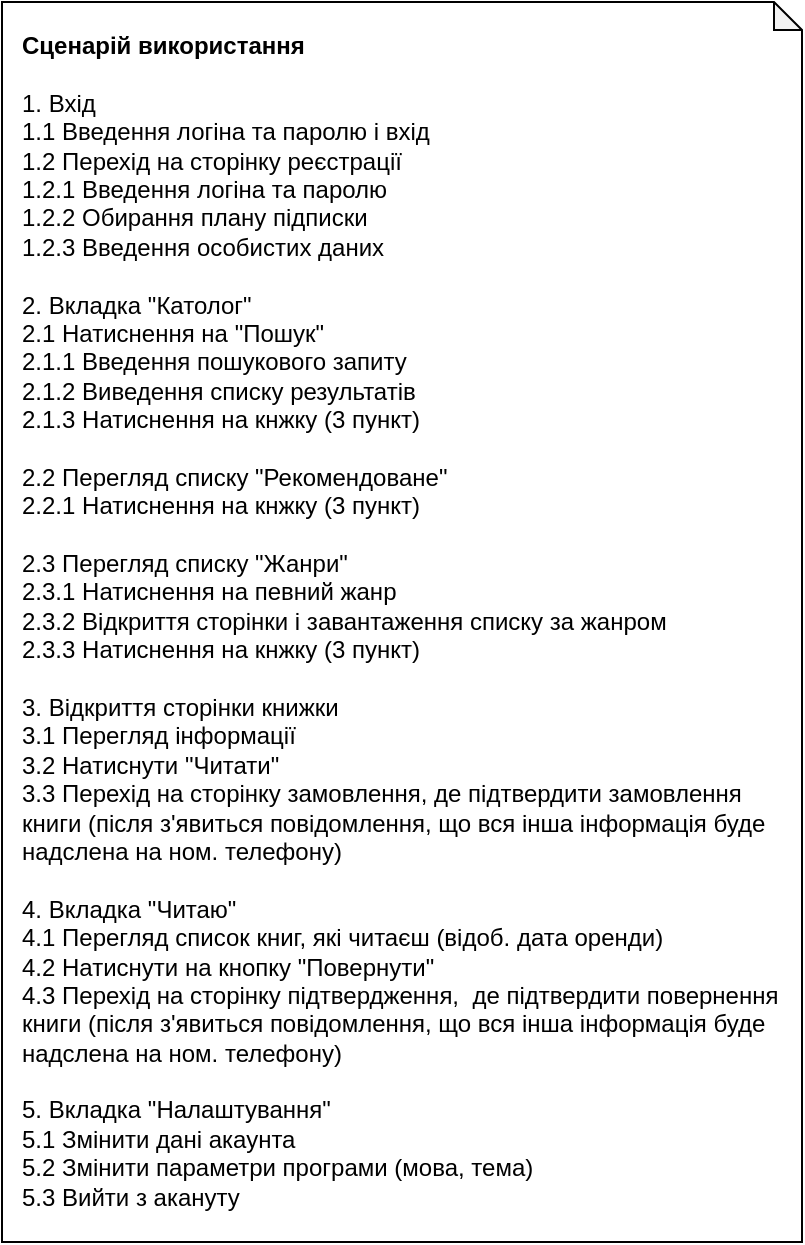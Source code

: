 <mxfile version="22.0.2" type="device" pages="2">
  <diagram name="Сторінка-1" id="3sRxF70xnHxOXk9o4JD_">
    <mxGraphModel dx="1036" dy="606" grid="1" gridSize="10" guides="1" tooltips="1" connect="1" arrows="1" fold="1" page="0" pageScale="1" pageWidth="827" pageHeight="1169" math="0" shadow="0">
      <root>
        <mxCell id="0" />
        <mxCell id="1" parent="0" />
        <mxCell id="i477NKLpf4deWkab18T_-1" value="&lt;b&gt;Сценарій використання&lt;br&gt;&lt;/b&gt;&lt;br&gt;1. Вхід&lt;br&gt;1.1 Введення логіна та паролю і вхід&lt;br&gt;1.2 Перехід на сторінку реєстрації&lt;br&gt;1.2.1 Введення логіна та паролю&lt;br&gt;1.2.2 Обирання плану підписки&lt;br&gt;1.2.3 Введення особистих даних&lt;br&gt;&lt;br&gt;2. Вкладка &quot;Католог&quot;&lt;br&gt;2.1 Натиснення на &quot;Пошук&quot;&lt;br&gt;2.1.1 Введення пошукового запиту&lt;br&gt;2.1.2 Виведення списку результатів&lt;br&gt;2.1.3 Натиснення на кнжку (3 пункт)&lt;br&gt;&lt;br&gt;2.2 Перегляд списку &quot;Рекомендоване&quot;&lt;br&gt;2.2.1 Натиснення на кнжку (3 пункт)&lt;br&gt;&lt;br&gt;2.3 Перегляд списку &quot;Жанри&quot;&lt;br&gt;2.3.1 Натиснення на певний жанр&lt;br&gt;2.3.2 Відкриття сторінки і завантаження списку за жанром&lt;br&gt;2.3.3 Натиснення на кнжку (3 пункт)&lt;br&gt;&lt;br&gt;3. Відкриття сторінки книжки&lt;br&gt;3.1 Перегляд інформації&lt;br&gt;3.2 Натиснути &quot;Читати&quot;&lt;br&gt;3.3 Перехід на сторінку замовлення, де підтвердити замовлення книги (після з&#39;явиться повідомлення, що вся інша інформація буде надслена на ном. телефону)&lt;br&gt;&lt;br&gt;4. Вкладка &quot;Читаю&quot;&lt;br&gt;4.1 Перегляд список книг, які читаєш (відоб. дата оренди)&lt;br&gt;4.2 Натиснути на кнопку &quot;Повернути&quot;&amp;nbsp;&lt;br&gt;4.3 Перехід на сторінку підтвердження,&amp;nbsp;&amp;nbsp;де підтвердити повернення книги (після з&#39;явиться повідомлення, що вся інша інформація буде надслена на ном. телефону)&lt;br&gt;&lt;br&gt;5. Вкладка &quot;Налаштування&quot;&lt;br&gt;5.1 Змінити дані акаунта&lt;br&gt;5.2 Змінити параметри програми (мова, тема)&lt;br&gt;5.3 Вийти з акануту" style="shape=note;whiteSpace=wrap;html=1;backgroundOutline=1;darkOpacity=0.05;size=14;align=left;verticalAlign=top;spacing=10;" parent="1" vertex="1">
          <mxGeometry x="40" y="40" width="400" height="620" as="geometry" />
        </mxCell>
      </root>
    </mxGraphModel>
  </diagram>
  <diagram id="tpci2p4QjuyGAM6brwMl" name="Сторінка-2">
    <mxGraphModel dx="814" dy="642" grid="1" gridSize="10" guides="1" tooltips="1" connect="1" arrows="1" fold="1" page="0" pageScale="1" pageWidth="827" pageHeight="1169" math="0" shadow="0">
      <root>
        <mxCell id="0" />
        <mxCell id="1" parent="0" />
        <mxCell id="hYjQ5hJqqC87UYRuwTi9-1" value="" style="group" parent="1" vertex="1" connectable="0">
          <mxGeometry x="480" y="420" width="120" height="60" as="geometry" />
        </mxCell>
        <mxCell id="hYjQ5hJqqC87UYRuwTi9-2" value="MainActivity" style="rounded=0;whiteSpace=wrap;html=1;fontStyle=1" parent="hYjQ5hJqqC87UYRuwTi9-1" vertex="1">
          <mxGeometry width="120" height="20" as="geometry" />
        </mxCell>
        <mxCell id="hYjQ5hJqqC87UYRuwTi9-3" value="FragmentContainer&lt;br&gt;MenuBar" style="rounded=0;whiteSpace=wrap;html=1;align=left;" parent="hYjQ5hJqqC87UYRuwTi9-1" vertex="1">
          <mxGeometry y="20" width="120" height="40" as="geometry" />
        </mxCell>
        <mxCell id="hYjQ5hJqqC87UYRuwTi9-4" value="" style="group" parent="1" vertex="1" connectable="0">
          <mxGeometry x="320" y="320" width="120" height="70" as="geometry" />
        </mxCell>
        <mxCell id="hYjQ5hJqqC87UYRuwTi9-5" value="CatalogFragment" style="rounded=0;whiteSpace=wrap;html=1;" parent="hYjQ5hJqqC87UYRuwTi9-4" vertex="1">
          <mxGeometry width="120" height="20" as="geometry" />
        </mxCell>
        <mxCell id="hYjQ5hJqqC87UYRuwTi9-6" value="SearchField&lt;br&gt;RecomendBookList&lt;br&gt;CategoryList" style="rounded=0;whiteSpace=wrap;html=1;align=left;" parent="hYjQ5hJqqC87UYRuwTi9-4" vertex="1">
          <mxGeometry y="20" width="120" height="50" as="geometry" />
        </mxCell>
        <mxCell id="hYjQ5hJqqC87UYRuwTi9-7" value="" style="group" parent="1" vertex="1" connectable="0">
          <mxGeometry x="480" y="320" width="120" height="40" as="geometry" />
        </mxCell>
        <mxCell id="hYjQ5hJqqC87UYRuwTi9-8" value="MyBooksFragment" style="rounded=0;whiteSpace=wrap;html=1;" parent="hYjQ5hJqqC87UYRuwTi9-7" vertex="1">
          <mxGeometry width="120" height="20" as="geometry" />
        </mxCell>
        <mxCell id="hYjQ5hJqqC87UYRuwTi9-9" value="BookList" style="rounded=0;whiteSpace=wrap;html=1;align=left;" parent="hYjQ5hJqqC87UYRuwTi9-7" vertex="1">
          <mxGeometry y="20" width="120" height="20" as="geometry" />
        </mxCell>
        <mxCell id="hYjQ5hJqqC87UYRuwTi9-10" value="" style="group" parent="1" vertex="1" connectable="0">
          <mxGeometry x="640" y="320" width="120" height="60" as="geometry" />
        </mxCell>
        <mxCell id="hYjQ5hJqqC87UYRuwTi9-11" value="SettingsFragment" style="rounded=0;whiteSpace=wrap;html=1;" parent="hYjQ5hJqqC87UYRuwTi9-10" vertex="1">
          <mxGeometry width="120" height="20" as="geometry" />
        </mxCell>
        <mxCell id="hYjQ5hJqqC87UYRuwTi9-12" value="DataList&lt;br&gt;SetUpList" style="rounded=0;whiteSpace=wrap;html=1;align=left;" parent="hYjQ5hJqqC87UYRuwTi9-10" vertex="1">
          <mxGeometry y="20" width="120" height="40" as="geometry" />
        </mxCell>
        <mxCell id="hYjQ5hJqqC87UYRuwTi9-13" value="" style="group" parent="1" vertex="1" connectable="0">
          <mxGeometry x="320" y="200" width="120" height="80" as="geometry" />
        </mxCell>
        <mxCell id="hYjQ5hJqqC87UYRuwTi9-14" value="CatalogViewModel" style="rounded=0;whiteSpace=wrap;html=1;" parent="hYjQ5hJqqC87UYRuwTi9-13" vertex="1">
          <mxGeometry width="120" height="20" as="geometry" />
        </mxCell>
        <mxCell id="hYjQ5hJqqC87UYRuwTi9-15" value="RecomendBookList&lt;br style=&quot;&quot;&gt;&lt;span style=&quot;&quot;&gt;CategoryList&lt;br&gt;&lt;/span&gt;" style="rounded=0;whiteSpace=wrap;html=1;align=left;" parent="hYjQ5hJqqC87UYRuwTi9-13" vertex="1">
          <mxGeometry y="20" width="120" height="40" as="geometry" />
        </mxCell>
        <mxCell id="hYjQ5hJqqC87UYRuwTi9-16" value="LoadData()" style="rounded=0;whiteSpace=wrap;html=1;align=left;" parent="hYjQ5hJqqC87UYRuwTi9-13" vertex="1">
          <mxGeometry y="60" width="120" height="20" as="geometry" />
        </mxCell>
        <mxCell id="hYjQ5hJqqC87UYRuwTi9-17" value="" style="group" parent="1" vertex="1" connectable="0">
          <mxGeometry x="480" y="200" width="120" height="90" as="geometry" />
        </mxCell>
        <mxCell id="hYjQ5hJqqC87UYRuwTi9-18" value="MyBooksViewModel" style="rounded=0;whiteSpace=wrap;html=1;" parent="hYjQ5hJqqC87UYRuwTi9-17" vertex="1">
          <mxGeometry width="120" height="20" as="geometry" />
        </mxCell>
        <mxCell id="hYjQ5hJqqC87UYRuwTi9-19" value="BookList" style="rounded=0;whiteSpace=wrap;html=1;align=left;" parent="hYjQ5hJqqC87UYRuwTi9-17" vertex="1">
          <mxGeometry y="20" width="120" height="20" as="geometry" />
        </mxCell>
        <mxCell id="hYjQ5hJqqC87UYRuwTi9-20" value="LoadData()&lt;br&gt;RemoveItem()&lt;br&gt;AddItem()" style="rounded=0;whiteSpace=wrap;html=1;align=left;" parent="hYjQ5hJqqC87UYRuwTi9-17" vertex="1">
          <mxGeometry y="40" width="120" height="50" as="geometry" />
        </mxCell>
        <mxCell id="hYjQ5hJqqC87UYRuwTi9-21" value="" style="group" parent="1" vertex="1" connectable="0">
          <mxGeometry x="640" y="200" width="120" height="80" as="geometry" />
        </mxCell>
        <mxCell id="hYjQ5hJqqC87UYRuwTi9-22" value="SettingViewModel" style="rounded=0;whiteSpace=wrap;html=1;" parent="hYjQ5hJqqC87UYRuwTi9-21" vertex="1">
          <mxGeometry width="120" height="20" as="geometry" />
        </mxCell>
        <mxCell id="hYjQ5hJqqC87UYRuwTi9-23" value="DataList" style="rounded=0;whiteSpace=wrap;html=1;align=left;" parent="hYjQ5hJqqC87UYRuwTi9-21" vertex="1">
          <mxGeometry y="20" width="120" height="20" as="geometry" />
        </mxCell>
        <mxCell id="hYjQ5hJqqC87UYRuwTi9-24" value="LoadData()&lt;br&gt;LogOut()" style="rounded=0;whiteSpace=wrap;html=1;align=left;" parent="hYjQ5hJqqC87UYRuwTi9-21" vertex="1">
          <mxGeometry y="40" width="120" height="40" as="geometry" />
        </mxCell>
        <mxCell id="hYjQ5hJqqC87UYRuwTi9-25" style="edgeStyle=orthogonalEdgeStyle;rounded=0;orthogonalLoop=1;jettySize=auto;html=1;entryX=0.5;entryY=1;entryDx=0;entryDy=0;endArrow=none;endFill=0;startArrow=diamond;startFill=1;" parent="1" source="hYjQ5hJqqC87UYRuwTi9-2" target="hYjQ5hJqqC87UYRuwTi9-6" edge="1">
          <mxGeometry relative="1" as="geometry">
            <Array as="points">
              <mxPoint x="540" y="400" />
              <mxPoint x="380" y="400" />
            </Array>
          </mxGeometry>
        </mxCell>
        <mxCell id="hYjQ5hJqqC87UYRuwTi9-26" style="edgeStyle=orthogonalEdgeStyle;rounded=0;orthogonalLoop=1;jettySize=auto;html=1;entryX=0.5;entryY=1;entryDx=0;entryDy=0;endArrow=none;endFill=0;startArrow=diamond;startFill=1;" parent="1" source="hYjQ5hJqqC87UYRuwTi9-2" target="hYjQ5hJqqC87UYRuwTi9-9" edge="1">
          <mxGeometry relative="1" as="geometry" />
        </mxCell>
        <mxCell id="hYjQ5hJqqC87UYRuwTi9-27" style="edgeStyle=orthogonalEdgeStyle;rounded=0;orthogonalLoop=1;jettySize=auto;html=1;entryX=0.5;entryY=1;entryDx=0;entryDy=0;startArrow=diamond;startFill=1;endArrow=none;endFill=0;" parent="1" source="hYjQ5hJqqC87UYRuwTi9-2" target="hYjQ5hJqqC87UYRuwTi9-12" edge="1">
          <mxGeometry relative="1" as="geometry">
            <Array as="points">
              <mxPoint x="540" y="400" />
              <mxPoint x="700" y="400" />
            </Array>
          </mxGeometry>
        </mxCell>
        <mxCell id="hYjQ5hJqqC87UYRuwTi9-28" style="edgeStyle=orthogonalEdgeStyle;rounded=0;orthogonalLoop=1;jettySize=auto;html=1;entryX=0.5;entryY=1;entryDx=0;entryDy=0;endArrow=none;endFill=0;" parent="1" source="hYjQ5hJqqC87UYRuwTi9-5" target="hYjQ5hJqqC87UYRuwTi9-16" edge="1">
          <mxGeometry relative="1" as="geometry" />
        </mxCell>
        <mxCell id="hYjQ5hJqqC87UYRuwTi9-29" style="edgeStyle=orthogonalEdgeStyle;rounded=0;orthogonalLoop=1;jettySize=auto;html=1;entryX=0.5;entryY=1;entryDx=0;entryDy=0;endArrow=none;endFill=0;" parent="1" source="hYjQ5hJqqC87UYRuwTi9-8" target="hYjQ5hJqqC87UYRuwTi9-20" edge="1">
          <mxGeometry relative="1" as="geometry" />
        </mxCell>
        <mxCell id="hYjQ5hJqqC87UYRuwTi9-30" style="edgeStyle=orthogonalEdgeStyle;rounded=0;orthogonalLoop=1;jettySize=auto;html=1;entryX=0.5;entryY=1;entryDx=0;entryDy=0;endArrow=none;endFill=0;" parent="1" source="hYjQ5hJqqC87UYRuwTi9-11" target="hYjQ5hJqqC87UYRuwTi9-24" edge="1">
          <mxGeometry relative="1" as="geometry" />
        </mxCell>
        <mxCell id="tN0UlOiubW_9Mp4sJorS-4" value="" style="group" parent="1" vertex="1" connectable="0">
          <mxGeometry x="160" y="320" width="120" height="60" as="geometry" />
        </mxCell>
        <mxCell id="tN0UlOiubW_9Mp4sJorS-2" value="SearchActivity" style="rounded=0;whiteSpace=wrap;html=1;" parent="tN0UlOiubW_9Mp4sJorS-4" vertex="1">
          <mxGeometry width="120" height="20" as="geometry" />
        </mxCell>
        <mxCell id="tN0UlOiubW_9Mp4sJorS-3" value="SearchText&lt;br&gt;SeachList" style="rounded=0;whiteSpace=wrap;html=1;align=left;" parent="tN0UlOiubW_9Mp4sJorS-4" vertex="1">
          <mxGeometry y="20" width="120" height="40" as="geometry" />
        </mxCell>
        <mxCell id="tN0UlOiubW_9Mp4sJorS-8" value="" style="group;align=left;" parent="1" vertex="1" connectable="0">
          <mxGeometry x="160" y="220" width="120" height="60" as="geometry" />
        </mxCell>
        <mxCell id="tN0UlOiubW_9Mp4sJorS-5" value="SearchViewModel" style="rounded=0;whiteSpace=wrap;html=1;" parent="tN0UlOiubW_9Mp4sJorS-8" vertex="1">
          <mxGeometry width="120" height="20" as="geometry" />
        </mxCell>
        <mxCell id="tN0UlOiubW_9Mp4sJorS-6" value="list" style="rounded=0;whiteSpace=wrap;html=1;align=left;" parent="tN0UlOiubW_9Mp4sJorS-8" vertex="1">
          <mxGeometry y="20" width="120" height="20" as="geometry" />
        </mxCell>
        <mxCell id="tN0UlOiubW_9Mp4sJorS-7" value="loadData()" style="rounded=0;whiteSpace=wrap;html=1;align=left;" parent="tN0UlOiubW_9Mp4sJorS-8" vertex="1">
          <mxGeometry y="40" width="120" height="20" as="geometry" />
        </mxCell>
        <mxCell id="tN0UlOiubW_9Mp4sJorS-9" style="edgeStyle=orthogonalEdgeStyle;rounded=0;orthogonalLoop=1;jettySize=auto;html=1;entryX=1;entryY=0.5;entryDx=0;entryDy=0;startArrow=none;startFill=0;" parent="1" source="hYjQ5hJqqC87UYRuwTi9-6" target="tN0UlOiubW_9Mp4sJorS-3" edge="1">
          <mxGeometry relative="1" as="geometry">
            <Array as="points">
              <mxPoint x="310" y="360" />
              <mxPoint x="310" y="360" />
            </Array>
          </mxGeometry>
        </mxCell>
        <mxCell id="tN0UlOiubW_9Mp4sJorS-10" style="edgeStyle=orthogonalEdgeStyle;rounded=0;orthogonalLoop=1;jettySize=auto;html=1;entryX=0.5;entryY=1;entryDx=0;entryDy=0;endArrow=none;endFill=0;" parent="1" source="tN0UlOiubW_9Mp4sJorS-2" target="tN0UlOiubW_9Mp4sJorS-7" edge="1">
          <mxGeometry relative="1" as="geometry" />
        </mxCell>
        <mxCell id="tN0UlOiubW_9Mp4sJorS-15" value="" style="group" parent="1" vertex="1" connectable="0">
          <mxGeometry x="230" y="430" width="120" height="60" as="geometry" />
        </mxCell>
        <mxCell id="tN0UlOiubW_9Mp4sJorS-12" value="BookAdapter" style="rounded=0;whiteSpace=wrap;html=1;" parent="tN0UlOiubW_9Mp4sJorS-15" vertex="1">
          <mxGeometry width="120" height="20" as="geometry" />
        </mxCell>
        <mxCell id="tN0UlOiubW_9Mp4sJorS-13" value="list" style="rounded=0;whiteSpace=wrap;html=1;align=left;" parent="tN0UlOiubW_9Mp4sJorS-15" vertex="1">
          <mxGeometry y="20" width="120" height="20" as="geometry" />
        </mxCell>
        <mxCell id="tN0UlOiubW_9Mp4sJorS-14" value="openItem" style="rounded=0;whiteSpace=wrap;html=1;align=left;" parent="tN0UlOiubW_9Mp4sJorS-15" vertex="1">
          <mxGeometry y="40" width="120" height="20" as="geometry" />
        </mxCell>
        <mxCell id="tN0UlOiubW_9Mp4sJorS-16" style="edgeStyle=orthogonalEdgeStyle;rounded=0;orthogonalLoop=1;jettySize=auto;html=1;entryX=0.5;entryY=0;entryDx=0;entryDy=0;startArrow=diamond;startFill=1;endArrow=none;endFill=0;" parent="1" source="hYjQ5hJqqC87UYRuwTi9-6" target="tN0UlOiubW_9Mp4sJorS-12" edge="1">
          <mxGeometry relative="1" as="geometry">
            <Array as="points">
              <mxPoint x="360" y="410" />
              <mxPoint x="290" y="410" />
            </Array>
          </mxGeometry>
        </mxCell>
        <mxCell id="tN0UlOiubW_9Mp4sJorS-17" style="edgeStyle=orthogonalEdgeStyle;rounded=0;orthogonalLoop=1;jettySize=auto;html=1;entryX=0.5;entryY=0;entryDx=0;entryDy=0;endArrow=none;endFill=0;startArrow=diamond;startFill=1;" parent="1" source="tN0UlOiubW_9Mp4sJorS-3" target="tN0UlOiubW_9Mp4sJorS-12" edge="1">
          <mxGeometry relative="1" as="geometry">
            <Array as="points">
              <mxPoint x="220" y="410" />
              <mxPoint x="290" y="410" />
            </Array>
          </mxGeometry>
        </mxCell>
        <mxCell id="tN0UlOiubW_9Mp4sJorS-20" value="" style="group" parent="1" vertex="1" connectable="0">
          <mxGeometry x="80" y="520" width="120" height="60" as="geometry" />
        </mxCell>
        <mxCell id="tN0UlOiubW_9Mp4sJorS-21" value="CategoryActivity" style="rounded=0;whiteSpace=wrap;html=1;" parent="tN0UlOiubW_9Mp4sJorS-20" vertex="1">
          <mxGeometry width="120" height="20" as="geometry" />
        </mxCell>
        <mxCell id="tN0UlOiubW_9Mp4sJorS-22" value="ToolBar&lt;br&gt;List" style="rounded=0;whiteSpace=wrap;html=1;align=left;" parent="tN0UlOiubW_9Mp4sJorS-20" vertex="1">
          <mxGeometry y="20" width="120" height="40" as="geometry" />
        </mxCell>
        <mxCell id="tN0UlOiubW_9Mp4sJorS-23" value="" style="group;align=left;" parent="1" vertex="1" connectable="0">
          <mxGeometry x="80" y="430" width="120" height="60" as="geometry" />
        </mxCell>
        <mxCell id="tN0UlOiubW_9Mp4sJorS-24" value="CategoryViewModel" style="rounded=0;whiteSpace=wrap;html=1;" parent="tN0UlOiubW_9Mp4sJorS-23" vertex="1">
          <mxGeometry width="120" height="20" as="geometry" />
        </mxCell>
        <mxCell id="tN0UlOiubW_9Mp4sJorS-25" value="list" style="rounded=0;whiteSpace=wrap;html=1;align=left;" parent="tN0UlOiubW_9Mp4sJorS-23" vertex="1">
          <mxGeometry y="20" width="120" height="20" as="geometry" />
        </mxCell>
        <mxCell id="tN0UlOiubW_9Mp4sJorS-26" value="loadData()" style="rounded=0;whiteSpace=wrap;html=1;align=left;" parent="tN0UlOiubW_9Mp4sJorS-23" vertex="1">
          <mxGeometry y="40" width="120" height="20" as="geometry" />
        </mxCell>
        <mxCell id="tN0UlOiubW_9Mp4sJorS-28" value="" style="group" parent="1" vertex="1" connectable="0">
          <mxGeometry x="230" y="520" width="120" height="60" as="geometry" />
        </mxCell>
        <mxCell id="tN0UlOiubW_9Mp4sJorS-29" value="CategoryAdapter" style="rounded=0;whiteSpace=wrap;html=1;" parent="tN0UlOiubW_9Mp4sJorS-28" vertex="1">
          <mxGeometry width="120" height="20" as="geometry" />
        </mxCell>
        <mxCell id="tN0UlOiubW_9Mp4sJorS-30" value="list" style="rounded=0;whiteSpace=wrap;html=1;align=left;" parent="tN0UlOiubW_9Mp4sJorS-28" vertex="1">
          <mxGeometry y="20" width="120" height="20" as="geometry" />
        </mxCell>
        <mxCell id="tN0UlOiubW_9Mp4sJorS-31" value="openItem" style="rounded=0;whiteSpace=wrap;html=1;align=left;" parent="tN0UlOiubW_9Mp4sJorS-28" vertex="1">
          <mxGeometry y="40" width="120" height="20" as="geometry" />
        </mxCell>
        <mxCell id="tN0UlOiubW_9Mp4sJorS-32" style="edgeStyle=orthogonalEdgeStyle;rounded=0;orthogonalLoop=1;jettySize=auto;html=1;entryX=1;entryY=0.5;entryDx=0;entryDy=0;endArrow=none;endFill=0;startArrow=diamond;startFill=1;" parent="1" source="hYjQ5hJqqC87UYRuwTi9-6" target="tN0UlOiubW_9Mp4sJorS-30" edge="1">
          <mxGeometry relative="1" as="geometry">
            <Array as="points">
              <mxPoint x="360" y="550" />
            </Array>
          </mxGeometry>
        </mxCell>
        <mxCell id="tN0UlOiubW_9Mp4sJorS-33" style="edgeStyle=orthogonalEdgeStyle;rounded=0;orthogonalLoop=1;jettySize=auto;html=1;entryX=1;entryY=0.25;entryDx=0;entryDy=0;" parent="1" source="tN0UlOiubW_9Mp4sJorS-30" target="tN0UlOiubW_9Mp4sJorS-22" edge="1">
          <mxGeometry relative="1" as="geometry" />
        </mxCell>
        <mxCell id="tN0UlOiubW_9Mp4sJorS-34" style="edgeStyle=orthogonalEdgeStyle;rounded=0;orthogonalLoop=1;jettySize=auto;html=1;entryX=0.5;entryY=1;entryDx=0;entryDy=0;endArrow=none;endFill=0;" parent="1" source="tN0UlOiubW_9Mp4sJorS-21" target="tN0UlOiubW_9Mp4sJorS-26" edge="1">
          <mxGeometry relative="1" as="geometry" />
        </mxCell>
        <mxCell id="tN0UlOiubW_9Mp4sJorS-449" style="edgeStyle=orthogonalEdgeStyle;rounded=0;orthogonalLoop=1;jettySize=auto;html=1;entryX=0;entryY=0.5;entryDx=0;entryDy=0;" parent="1" source="tN0UlOiubW_9Mp4sJorS-35" target="tN0UlOiubW_9Mp4sJorS-445" edge="1">
          <mxGeometry relative="1" as="geometry">
            <mxPoint x="1000" y="320" as="targetPoint" />
            <Array as="points">
              <mxPoint x="930" y="470" />
              <mxPoint x="930" y="310" />
            </Array>
          </mxGeometry>
        </mxCell>
        <mxCell id="tN0UlOiubW_9Mp4sJorS-35" value="MyBooksAdapter" style="rounded=0;whiteSpace=wrap;html=1;" parent="1" vertex="1">
          <mxGeometry x="630" y="460" width="120" height="20" as="geometry" />
        </mxCell>
        <mxCell id="tN0UlOiubW_9Mp4sJorS-36" style="edgeStyle=orthogonalEdgeStyle;rounded=0;orthogonalLoop=1;jettySize=auto;html=1;endArrow=none;endFill=0;startArrow=diamond;startFill=1;" parent="1" source="hYjQ5hJqqC87UYRuwTi9-9" target="tN0UlOiubW_9Mp4sJorS-35" edge="1">
          <mxGeometry relative="1" as="geometry">
            <Array as="points">
              <mxPoint x="570" y="390" />
              <mxPoint x="640" y="390" />
            </Array>
          </mxGeometry>
        </mxCell>
        <mxCell id="tN0UlOiubW_9Mp4sJorS-37" value="list" style="rounded=0;whiteSpace=wrap;html=1;align=left;" parent="1" vertex="1">
          <mxGeometry x="630" y="480" width="120" height="20" as="geometry" />
        </mxCell>
        <mxCell id="tN0UlOiubW_9Mp4sJorS-52" style="edgeStyle=orthogonalEdgeStyle;rounded=0;orthogonalLoop=1;jettySize=auto;html=1;entryX=0.5;entryY=1;entryDx=0;entryDy=0;" parent="1" source="tN0UlOiubW_9Mp4sJorS-38" target="tN0UlOiubW_9Mp4sJorS-44" edge="1">
          <mxGeometry relative="1" as="geometry" />
        </mxCell>
        <mxCell id="tN0UlOiubW_9Mp4sJorS-38" value="openItem()&lt;br&gt;returnBook()" style="rounded=0;whiteSpace=wrap;html=1;align=left;" parent="1" vertex="1">
          <mxGeometry x="630" y="500" width="120" height="30" as="geometry" />
        </mxCell>
        <mxCell id="tN0UlOiubW_9Mp4sJorS-40" style="edgeStyle=orthogonalEdgeStyle;rounded=0;orthogonalLoop=1;jettySize=auto;html=1;entryX=0.5;entryY=1;entryDx=0;entryDy=0;startArrow=diamond;startFill=1;endArrow=none;endFill=0;" parent="1" source="tN0UlOiubW_9Mp4sJorS-21" target="tN0UlOiubW_9Mp4sJorS-14" edge="1">
          <mxGeometry relative="1" as="geometry">
            <Array as="points">
              <mxPoint x="180" y="500" />
              <mxPoint x="290" y="500" />
            </Array>
          </mxGeometry>
        </mxCell>
        <mxCell id="tN0UlOiubW_9Mp4sJorS-46" value="" style="group" parent="1" vertex="1" connectable="0">
          <mxGeometry x="790" y="320" width="120" height="60" as="geometry" />
        </mxCell>
        <mxCell id="tN0UlOiubW_9Mp4sJorS-41" value="BookActivity" style="rounded=0;whiteSpace=wrap;html=1;" parent="tN0UlOiubW_9Mp4sJorS-46" vertex="1">
          <mxGeometry width="120" height="20" as="geometry" />
        </mxCell>
        <mxCell id="tN0UlOiubW_9Mp4sJorS-42" value="Information" style="rounded=0;whiteSpace=wrap;html=1;align=left;" parent="tN0UlOiubW_9Mp4sJorS-46" vertex="1">
          <mxGeometry y="20" width="120" height="20" as="geometry" />
        </mxCell>
        <mxCell id="tN0UlOiubW_9Mp4sJorS-44" value="makeOrder()" style="rounded=0;whiteSpace=wrap;html=1;align=left;" parent="tN0UlOiubW_9Mp4sJorS-46" vertex="1">
          <mxGeometry y="40" width="120" height="20" as="geometry" />
        </mxCell>
        <mxCell id="tN0UlOiubW_9Mp4sJorS-48" value="" style="group" parent="1" vertex="1" connectable="0">
          <mxGeometry x="790" y="200" width="120" height="60" as="geometry" />
        </mxCell>
        <mxCell id="tN0UlOiubW_9Mp4sJorS-49" value="BookViewModel" style="rounded=0;whiteSpace=wrap;html=1;" parent="tN0UlOiubW_9Mp4sJorS-48" vertex="1">
          <mxGeometry width="120" height="20" as="geometry" />
        </mxCell>
        <mxCell id="tN0UlOiubW_9Mp4sJorS-50" value="Information" style="rounded=0;whiteSpace=wrap;html=1;align=left;" parent="tN0UlOiubW_9Mp4sJorS-48" vertex="1">
          <mxGeometry y="20" width="120" height="20" as="geometry" />
        </mxCell>
        <mxCell id="tN0UlOiubW_9Mp4sJorS-51" value="loadData()" style="rounded=0;whiteSpace=wrap;html=1;align=left;" parent="tN0UlOiubW_9Mp4sJorS-48" vertex="1">
          <mxGeometry y="40" width="120" height="20" as="geometry" />
        </mxCell>
        <mxCell id="tN0UlOiubW_9Mp4sJorS-53" style="edgeStyle=orthogonalEdgeStyle;rounded=0;orthogonalLoop=1;jettySize=auto;html=1;entryX=0.5;entryY=1;entryDx=0;entryDy=0;endArrow=none;endFill=0;" parent="1" source="tN0UlOiubW_9Mp4sJorS-41" target="tN0UlOiubW_9Mp4sJorS-51" edge="1">
          <mxGeometry relative="1" as="geometry" />
        </mxCell>
        <mxCell id="tN0UlOiubW_9Mp4sJorS-54" style="edgeStyle=orthogonalEdgeStyle;rounded=0;orthogonalLoop=1;jettySize=auto;html=1;entryX=0.5;entryY=1;entryDx=0;entryDy=0;" parent="1" source="tN0UlOiubW_9Mp4sJorS-13" target="tN0UlOiubW_9Mp4sJorS-44" edge="1">
          <mxGeometry relative="1" as="geometry">
            <Array as="points">
              <mxPoint x="380" y="460" />
              <mxPoint x="380" y="550" />
              <mxPoint x="850" y="550" />
            </Array>
          </mxGeometry>
        </mxCell>
        <mxCell id="tN0UlOiubW_9Mp4sJorS-57" value="" style="group;align=left;" parent="1" vertex="1" connectable="0">
          <mxGeometry x="680" y="620" width="120" height="40" as="geometry" />
        </mxCell>
        <mxCell id="tN0UlOiubW_9Mp4sJorS-55" value="SplashActivity&lt;span style=&quot;color: rgb(255, 255, 255); font-family: &amp;quot;Söhne Mono&amp;quot;, Monaco, &amp;quot;Andale Mono&amp;quot;, &amp;quot;Ubuntu Mono&amp;quot;, monospace; font-size: 14px; text-align: left; background-color: rgb(0, 0, 0);&quot;&gt; &lt;/span&gt;" style="rounded=0;whiteSpace=wrap;html=1;" parent="tN0UlOiubW_9Mp4sJorS-57" vertex="1">
          <mxGeometry width="120" height="20" as="geometry" />
        </mxCell>
        <mxCell id="tN0UlOiubW_9Mp4sJorS-56" value="checkLogin()" style="rounded=0;whiteSpace=wrap;html=1;align=left;" parent="tN0UlOiubW_9Mp4sJorS-57" vertex="1">
          <mxGeometry y="20" width="120" height="20" as="geometry" />
        </mxCell>
        <mxCell id="tN0UlOiubW_9Mp4sJorS-58" style="edgeStyle=orthogonalEdgeStyle;rounded=0;orthogonalLoop=1;jettySize=auto;html=1;entryX=0.5;entryY=1;entryDx=0;entryDy=0;" parent="1" source="tN0UlOiubW_9Mp4sJorS-55" target="hYjQ5hJqqC87UYRuwTi9-3" edge="1">
          <mxGeometry relative="1" as="geometry">
            <Array as="points">
              <mxPoint x="740" y="570" />
              <mxPoint x="540" y="570" />
            </Array>
          </mxGeometry>
        </mxCell>
        <mxCell id="tN0UlOiubW_9Mp4sJorS-62" value="" style="group" parent="1" vertex="1" connectable="0">
          <mxGeometry x="940" y="460" width="120" height="80" as="geometry" />
        </mxCell>
        <mxCell id="tN0UlOiubW_9Mp4sJorS-59" value="LoginActivity" style="rounded=0;whiteSpace=wrap;html=1;" parent="tN0UlOiubW_9Mp4sJorS-62" vertex="1">
          <mxGeometry width="120" height="20" as="geometry" />
        </mxCell>
        <mxCell id="tN0UlOiubW_9Mp4sJorS-60" value="fields" style="rounded=0;whiteSpace=wrap;html=1;align=left;" parent="tN0UlOiubW_9Mp4sJorS-62" vertex="1">
          <mxGeometry y="20" width="120" height="20" as="geometry" />
        </mxCell>
        <mxCell id="tN0UlOiubW_9Mp4sJorS-61" value="Login()&lt;br&gt;Register()" style="rounded=0;whiteSpace=wrap;html=1;align=left;" parent="tN0UlOiubW_9Mp4sJorS-62" vertex="1">
          <mxGeometry y="40" width="120" height="40" as="geometry" />
        </mxCell>
        <mxCell id="tN0UlOiubW_9Mp4sJorS-63" style="edgeStyle=orthogonalEdgeStyle;rounded=0;orthogonalLoop=1;jettySize=auto;html=1;entryX=0.5;entryY=1;entryDx=0;entryDy=0;" parent="1" source="tN0UlOiubW_9Mp4sJorS-55" target="tN0UlOiubW_9Mp4sJorS-61" edge="1">
          <mxGeometry relative="1" as="geometry">
            <Array as="points">
              <mxPoint x="740" y="600" />
              <mxPoint x="1000" y="600" />
            </Array>
          </mxGeometry>
        </mxCell>
        <mxCell id="tN0UlOiubW_9Mp4sJorS-64" style="edgeStyle=orthogonalEdgeStyle;rounded=0;orthogonalLoop=1;jettySize=auto;html=1;entryX=0.5;entryY=1;entryDx=0;entryDy=0;exitX=0.25;exitY=1;exitDx=0;exitDy=0;" parent="1" source="tN0UlOiubW_9Mp4sJorS-61" target="hYjQ5hJqqC87UYRuwTi9-3" edge="1">
          <mxGeometry relative="1" as="geometry">
            <Array as="points">
              <mxPoint x="960" y="540" />
              <mxPoint x="960" y="570" />
              <mxPoint x="540" y="570" />
            </Array>
          </mxGeometry>
        </mxCell>
        <mxCell id="tN0UlOiubW_9Mp4sJorS-73" value="" style="group" parent="1" vertex="1" connectable="0">
          <mxGeometry x="940" y="360" width="120" height="60" as="geometry" />
        </mxCell>
        <mxCell id="tN0UlOiubW_9Mp4sJorS-65" value="SetAcountActivty" style="rounded=0;whiteSpace=wrap;html=1;" parent="tN0UlOiubW_9Mp4sJorS-73" vertex="1">
          <mxGeometry width="120" height="20" as="geometry" />
        </mxCell>
        <mxCell id="tN0UlOiubW_9Mp4sJorS-71" value="fields" style="rounded=0;whiteSpace=wrap;html=1;" parent="tN0UlOiubW_9Mp4sJorS-73" vertex="1">
          <mxGeometry y="20" width="120" height="20" as="geometry" />
        </mxCell>
        <mxCell id="tN0UlOiubW_9Mp4sJorS-72" value="saveData()" style="rounded=0;whiteSpace=wrap;html=1;" parent="tN0UlOiubW_9Mp4sJorS-73" vertex="1">
          <mxGeometry y="40" width="120" height="20" as="geometry" />
        </mxCell>
        <mxCell id="tN0UlOiubW_9Mp4sJorS-74" style="edgeStyle=orthogonalEdgeStyle;rounded=0;orthogonalLoop=1;jettySize=auto;html=1;entryX=0.5;entryY=1;entryDx=0;entryDy=0;" parent="1" source="tN0UlOiubW_9Mp4sJorS-59" target="tN0UlOiubW_9Mp4sJorS-72" edge="1">
          <mxGeometry relative="1" as="geometry" />
        </mxCell>
        <mxCell id="tN0UlOiubW_9Mp4sJorS-76" style="edgeStyle=orthogonalEdgeStyle;rounded=0;orthogonalLoop=1;jettySize=auto;html=1;entryX=0.145;entryY=-0.089;entryDx=0;entryDy=0;entryPerimeter=0;" parent="1" source="hYjQ5hJqqC87UYRuwTi9-22" target="tN0UlOiubW_9Mp4sJorS-65" edge="1">
          <mxGeometry relative="1" as="geometry">
            <Array as="points">
              <mxPoint x="740" y="190" />
              <mxPoint x="957" y="190" />
              <mxPoint x="957" y="358" />
            </Array>
          </mxGeometry>
        </mxCell>
        <mxCell id="tN0UlOiubW_9Mp4sJorS-77" style="edgeStyle=orthogonalEdgeStyle;rounded=0;orthogonalLoop=1;jettySize=auto;html=1;exitX=0.75;exitY=0;exitDx=0;exitDy=0;entryX=0.25;entryY=0;entryDx=0;entryDy=0;" parent="1" source="tN0UlOiubW_9Mp4sJorS-65" target="hYjQ5hJqqC87UYRuwTi9-22" edge="1">
          <mxGeometry relative="1" as="geometry">
            <Array as="points">
              <mxPoint x="970" y="360" />
              <mxPoint x="970" y="180" />
              <mxPoint x="670" y="180" />
            </Array>
          </mxGeometry>
        </mxCell>
        <mxCell id="tN0UlOiubW_9Mp4sJorS-78" value="&lt;font style=&quot;font-size: 64px;&quot;&gt;UI&lt;/font&gt;" style="text;html=1;strokeColor=none;fillColor=none;align=center;verticalAlign=middle;whiteSpace=wrap;rounded=0;fontStyle=0" parent="1" vertex="1">
          <mxGeometry x="-80" y="200" width="80" height="80" as="geometry" />
        </mxCell>
        <mxCell id="tN0UlOiubW_9Mp4sJorS-80" value="&lt;font style=&quot;font-size: 64px;&quot;&gt;Data&lt;/font&gt;" style="text;html=1;strokeColor=none;fillColor=none;align=center;verticalAlign=middle;whiteSpace=wrap;rounded=0;fontStyle=0" parent="1" vertex="1">
          <mxGeometry x="-160" y="60" width="160" height="80" as="geometry" />
        </mxCell>
        <mxCell id="tN0UlOiubW_9Mp4sJorS-428" value="" style="group;align=center;" parent="1" vertex="1" connectable="0">
          <mxGeometry x="320" y="60" width="120" height="60" as="geometry" />
        </mxCell>
        <mxCell id="tN0UlOiubW_9Mp4sJorS-426" value="CatalogRepository" style="rounded=0;whiteSpace=wrap;html=1;" parent="tN0UlOiubW_9Mp4sJorS-428" vertex="1">
          <mxGeometry width="120" height="20" as="geometry" />
        </mxCell>
        <mxCell id="tN0UlOiubW_9Mp4sJorS-427" value="getRecomendations()&lt;br&gt;getCategories()" style="rounded=0;whiteSpace=wrap;html=1;align=left;" parent="tN0UlOiubW_9Mp4sJorS-428" vertex="1">
          <mxGeometry y="20" width="120" height="40" as="geometry" />
        </mxCell>
        <mxCell id="tN0UlOiubW_9Mp4sJorS-429" style="edgeStyle=orthogonalEdgeStyle;rounded=0;orthogonalLoop=1;jettySize=auto;html=1;entryX=0.5;entryY=1;entryDx=0;entryDy=0;startArrow=classic;startFill=1;" parent="1" source="hYjQ5hJqqC87UYRuwTi9-14" target="tN0UlOiubW_9Mp4sJorS-427" edge="1">
          <mxGeometry relative="1" as="geometry" />
        </mxCell>
        <mxCell id="tN0UlOiubW_9Mp4sJorS-432" value="" style="group;align=left;" parent="1" vertex="1" connectable="0">
          <mxGeometry x="160" y="60" width="120" height="40" as="geometry" />
        </mxCell>
        <mxCell id="tN0UlOiubW_9Mp4sJorS-430" value="SearchRepository" style="rounded=0;whiteSpace=wrap;html=1;" parent="tN0UlOiubW_9Mp4sJorS-432" vertex="1">
          <mxGeometry width="120" height="20" as="geometry" />
        </mxCell>
        <mxCell id="tN0UlOiubW_9Mp4sJorS-431" value="getSearchList()" style="rounded=0;whiteSpace=wrap;html=1;align=left;" parent="tN0UlOiubW_9Mp4sJorS-432" vertex="1">
          <mxGeometry y="20" width="120" height="20" as="geometry" />
        </mxCell>
        <mxCell id="tN0UlOiubW_9Mp4sJorS-435" value="" style="group" parent="1" vertex="1" connectable="0">
          <mxGeometry x="10" y="60" width="120" height="40" as="geometry" />
        </mxCell>
        <mxCell id="tN0UlOiubW_9Mp4sJorS-433" value="CategoryRepository" style="rounded=0;whiteSpace=wrap;html=1;" parent="tN0UlOiubW_9Mp4sJorS-435" vertex="1">
          <mxGeometry width="120" height="20" as="geometry" />
        </mxCell>
        <mxCell id="tN0UlOiubW_9Mp4sJorS-434" value="getList()" style="rounded=0;whiteSpace=wrap;html=1;" parent="tN0UlOiubW_9Mp4sJorS-435" vertex="1">
          <mxGeometry y="20" width="120" height="20" as="geometry" />
        </mxCell>
        <mxCell id="tN0UlOiubW_9Mp4sJorS-489" style="edgeStyle=orthogonalEdgeStyle;rounded=0;orthogonalLoop=1;jettySize=auto;html=1;" parent="1" source="tN0UlOiubW_9Mp4sJorS-436" edge="1">
          <mxGeometry relative="1" as="geometry">
            <mxPoint x="500" as="targetPoint" />
            <Array as="points">
              <mxPoint x="540" y="20" />
              <mxPoint x="500" y="20" />
            </Array>
          </mxGeometry>
        </mxCell>
        <mxCell id="tN0UlOiubW_9Mp4sJorS-526" style="edgeStyle=orthogonalEdgeStyle;rounded=0;orthogonalLoop=1;jettySize=auto;html=1;entryX=0.5;entryY=1;entryDx=0;entryDy=0;" parent="1" source="tN0UlOiubW_9Mp4sJorS-436" target="tN0UlOiubW_9Mp4sJorS-519" edge="1">
          <mxGeometry relative="1" as="geometry">
            <Array as="points">
              <mxPoint x="540" y="10" />
              <mxPoint x="860" y="10" />
            </Array>
          </mxGeometry>
        </mxCell>
        <mxCell id="tN0UlOiubW_9Mp4sJorS-436" value="MyBooksRepository" style="rounded=0;whiteSpace=wrap;html=1;" parent="1" vertex="1">
          <mxGeometry x="480" y="60" width="120" height="20" as="geometry" />
        </mxCell>
        <mxCell id="tN0UlOiubW_9Mp4sJorS-441" style="edgeStyle=orthogonalEdgeStyle;rounded=0;orthogonalLoop=1;jettySize=auto;html=1;entryX=0.5;entryY=0;entryDx=0;entryDy=0;startArrow=classic;startFill=1;" parent="1" source="tN0UlOiubW_9Mp4sJorS-437" target="hYjQ5hJqqC87UYRuwTi9-18" edge="1">
          <mxGeometry relative="1" as="geometry" />
        </mxCell>
        <mxCell id="tN0UlOiubW_9Mp4sJorS-437" value="getData()&lt;br&gt;updateData()" style="rounded=0;whiteSpace=wrap;html=1;align=left;" parent="1" vertex="1">
          <mxGeometry x="480" y="80" width="120" height="40" as="geometry" />
        </mxCell>
        <mxCell id="tN0UlOiubW_9Mp4sJorS-439" style="edgeStyle=orthogonalEdgeStyle;rounded=0;orthogonalLoop=1;jettySize=auto;html=1;entryX=0.5;entryY=1;entryDx=0;entryDy=0;startArrow=classic;startFill=1;" parent="1" source="tN0UlOiubW_9Mp4sJorS-5" target="tN0UlOiubW_9Mp4sJorS-431" edge="1">
          <mxGeometry relative="1" as="geometry" />
        </mxCell>
        <mxCell id="tN0UlOiubW_9Mp4sJorS-440" style="edgeStyle=orthogonalEdgeStyle;rounded=0;orthogonalLoop=1;jettySize=auto;html=1;entryX=0.5;entryY=0;entryDx=0;entryDy=0;startArrow=classic;startFill=1;" parent="1" source="tN0UlOiubW_9Mp4sJorS-434" target="tN0UlOiubW_9Mp4sJorS-24" edge="1">
          <mxGeometry relative="1" as="geometry" />
        </mxCell>
        <mxCell id="tN0UlOiubW_9Mp4sJorS-75" style="edgeStyle=orthogonalEdgeStyle;rounded=0;orthogonalLoop=1;jettySize=auto;html=1;entryX=0.5;entryY=1;entryDx=0;entryDy=0;" parent="1" source="tN0UlOiubW_9Mp4sJorS-71" target="hYjQ5hJqqC87UYRuwTi9-3" edge="1">
          <mxGeometry relative="1" as="geometry">
            <mxPoint x="550" y="500" as="targetPoint" />
            <Array as="points">
              <mxPoint x="890" y="390" />
              <mxPoint x="890" y="570" />
              <mxPoint x="540" y="570" />
            </Array>
          </mxGeometry>
        </mxCell>
        <mxCell id="tN0UlOiubW_9Mp4sJorS-447" value="" style="group" parent="1" vertex="1" connectable="0">
          <mxGeometry x="1000" y="280" width="120" height="60" as="geometry" />
        </mxCell>
        <mxCell id="tN0UlOiubW_9Mp4sJorS-444" value="OrderActivity" style="rounded=0;whiteSpace=wrap;html=1;" parent="tN0UlOiubW_9Mp4sJorS-447" vertex="1">
          <mxGeometry width="120" height="20" as="geometry" />
        </mxCell>
        <mxCell id="tN0UlOiubW_9Mp4sJorS-445" value="Info" style="rounded=0;whiteSpace=wrap;html=1;align=left;" parent="tN0UlOiubW_9Mp4sJorS-447" vertex="1">
          <mxGeometry y="20" width="120" height="20" as="geometry" />
        </mxCell>
        <mxCell id="tN0UlOiubW_9Mp4sJorS-446" value="confirm()" style="rounded=0;whiteSpace=wrap;html=1;align=left;" parent="tN0UlOiubW_9Mp4sJorS-447" vertex="1">
          <mxGeometry y="40" width="120" height="20" as="geometry" />
        </mxCell>
        <mxCell id="tN0UlOiubW_9Mp4sJorS-448" style="edgeStyle=orthogonalEdgeStyle;rounded=0;orthogonalLoop=1;jettySize=auto;html=1;entryX=0;entryY=0.5;entryDx=0;entryDy=0;" parent="1" source="tN0UlOiubW_9Mp4sJorS-41" target="tN0UlOiubW_9Mp4sJorS-445" edge="1">
          <mxGeometry relative="1" as="geometry">
            <Array as="points">
              <mxPoint x="930" y="330" />
              <mxPoint x="930" y="310" />
            </Array>
          </mxGeometry>
        </mxCell>
        <mxCell id="tN0UlOiubW_9Mp4sJorS-453" value="" style="group" parent="1" vertex="1" connectable="0">
          <mxGeometry x="1000" y="50" width="120" height="70" as="geometry" />
        </mxCell>
        <mxCell id="tN0UlOiubW_9Mp4sJorS-450" value="OrdereRepository" style="rounded=0;whiteSpace=wrap;html=1;" parent="tN0UlOiubW_9Mp4sJorS-453" vertex="1">
          <mxGeometry width="120" height="20" as="geometry" />
        </mxCell>
        <mxCell id="tN0UlOiubW_9Mp4sJorS-451" value="loadData()&lt;br&gt;rentBook()&lt;br&gt;returnBook()" style="rounded=0;whiteSpace=wrap;html=1;align=left;" parent="tN0UlOiubW_9Mp4sJorS-453" vertex="1">
          <mxGeometry y="20" width="120" height="50" as="geometry" />
        </mxCell>
        <mxCell id="tN0UlOiubW_9Mp4sJorS-455" value="" style="group" parent="1" vertex="1" connectable="0">
          <mxGeometry x="1000" y="200" width="120" height="60" as="geometry" />
        </mxCell>
        <mxCell id="tN0UlOiubW_9Mp4sJorS-456" value="OrderViewModel" style="rounded=0;whiteSpace=wrap;html=1;" parent="tN0UlOiubW_9Mp4sJorS-455" vertex="1">
          <mxGeometry width="120" height="20" as="geometry" />
        </mxCell>
        <mxCell id="tN0UlOiubW_9Mp4sJorS-457" value="Information" style="rounded=0;whiteSpace=wrap;html=1;align=left;" parent="tN0UlOiubW_9Mp4sJorS-455" vertex="1">
          <mxGeometry y="20" width="120" height="20" as="geometry" />
        </mxCell>
        <mxCell id="tN0UlOiubW_9Mp4sJorS-458" value="loadData()" style="rounded=0;whiteSpace=wrap;html=1;align=left;" parent="tN0UlOiubW_9Mp4sJorS-455" vertex="1">
          <mxGeometry y="40" width="120" height="20" as="geometry" />
        </mxCell>
        <mxCell id="tN0UlOiubW_9Mp4sJorS-459" style="edgeStyle=orthogonalEdgeStyle;rounded=0;orthogonalLoop=1;jettySize=auto;html=1;entryX=0.5;entryY=0;entryDx=0;entryDy=0;endArrow=none;endFill=0;" parent="1" source="tN0UlOiubW_9Mp4sJorS-458" target="tN0UlOiubW_9Mp4sJorS-444" edge="1">
          <mxGeometry relative="1" as="geometry" />
        </mxCell>
        <mxCell id="tN0UlOiubW_9Mp4sJorS-460" style="edgeStyle=orthogonalEdgeStyle;rounded=0;orthogonalLoop=1;jettySize=auto;html=1;startArrow=classic;startFill=1;" parent="1" source="tN0UlOiubW_9Mp4sJorS-451" target="tN0UlOiubW_9Mp4sJorS-456" edge="1">
          <mxGeometry relative="1" as="geometry" />
        </mxCell>
        <mxCell id="tN0UlOiubW_9Mp4sJorS-464" value="" style="group" parent="1" vertex="1" connectable="0">
          <mxGeometry x="640" y="60" width="120" height="60" as="geometry" />
        </mxCell>
        <mxCell id="tN0UlOiubW_9Mp4sJorS-527" style="edgeStyle=orthogonalEdgeStyle;rounded=0;orthogonalLoop=1;jettySize=auto;html=1;" parent="tN0UlOiubW_9Mp4sJorS-464" source="tN0UlOiubW_9Mp4sJorS-462" edge="1">
          <mxGeometry relative="1" as="geometry">
            <mxPoint x="220" y="-130" as="targetPoint" />
            <Array as="points">
              <mxPoint x="60" y="-50" />
              <mxPoint x="221" y="-50" />
            </Array>
          </mxGeometry>
        </mxCell>
        <mxCell id="tN0UlOiubW_9Mp4sJorS-462" value="SettingRepository" style="rounded=0;whiteSpace=wrap;html=1;" parent="tN0UlOiubW_9Mp4sJorS-464" vertex="1">
          <mxGeometry width="120" height="20" as="geometry" />
        </mxCell>
        <mxCell id="tN0UlOiubW_9Mp4sJorS-463" value="loadData()&lt;br&gt;logOut()" style="rounded=0;whiteSpace=wrap;html=1;align=left;" parent="tN0UlOiubW_9Mp4sJorS-464" vertex="1">
          <mxGeometry y="20" width="120" height="40" as="geometry" />
        </mxCell>
        <mxCell id="tN0UlOiubW_9Mp4sJorS-465" style="edgeStyle=orthogonalEdgeStyle;rounded=0;orthogonalLoop=1;jettySize=auto;html=1;entryX=0.5;entryY=0;entryDx=0;entryDy=0;startArrow=classic;startFill=1;" parent="1" source="tN0UlOiubW_9Mp4sJorS-463" target="hYjQ5hJqqC87UYRuwTi9-22" edge="1">
          <mxGeometry relative="1" as="geometry" />
        </mxCell>
        <mxCell id="tN0UlOiubW_9Mp4sJorS-470" value="" style="group" parent="1" vertex="1" connectable="0">
          <mxGeometry x="1160" y="75" width="120" height="50" as="geometry" />
        </mxCell>
        <mxCell id="tN0UlOiubW_9Mp4sJorS-528" style="edgeStyle=orthogonalEdgeStyle;rounded=0;orthogonalLoop=1;jettySize=auto;html=1;" parent="tN0UlOiubW_9Mp4sJorS-470" source="tN0UlOiubW_9Mp4sJorS-466" edge="1">
          <mxGeometry relative="1" as="geometry">
            <mxPoint x="-300" y="-145" as="targetPoint" />
            <Array as="points">
              <mxPoint x="60" y="-65" />
              <mxPoint x="-299" y="-65" />
            </Array>
          </mxGeometry>
        </mxCell>
        <mxCell id="tN0UlOiubW_9Mp4sJorS-466" value="SetAcountRepository" style="rounded=0;whiteSpace=wrap;html=1;" parent="tN0UlOiubW_9Mp4sJorS-470" vertex="1">
          <mxGeometry width="120" height="20" as="geometry" />
        </mxCell>
        <mxCell id="tN0UlOiubW_9Mp4sJorS-467" value="loadData()&lt;br&gt;setData()" style="rounded=0;whiteSpace=wrap;html=1;align=left;" parent="tN0UlOiubW_9Mp4sJorS-470" vertex="1">
          <mxGeometry y="20" width="120" height="30" as="geometry" />
        </mxCell>
        <mxCell id="tN0UlOiubW_9Mp4sJorS-472" value="" style="group" parent="1" vertex="1" connectable="0">
          <mxGeometry x="1160" y="280" width="120" height="70" as="geometry" />
        </mxCell>
        <mxCell id="tN0UlOiubW_9Mp4sJorS-468" value="SetAcountViewModel" style="rounded=0;whiteSpace=wrap;html=1;" parent="tN0UlOiubW_9Mp4sJorS-472" vertex="1">
          <mxGeometry width="120" height="20" as="geometry" />
        </mxCell>
        <mxCell id="tN0UlOiubW_9Mp4sJorS-469" value="loadData()&lt;br&gt;setData()" style="rounded=0;whiteSpace=wrap;html=1;align=left;" parent="tN0UlOiubW_9Mp4sJorS-472" vertex="1">
          <mxGeometry y="40" width="120" height="30" as="geometry" />
        </mxCell>
        <mxCell id="tN0UlOiubW_9Mp4sJorS-471" value="data" style="rounded=0;whiteSpace=wrap;html=1;align=left;" parent="tN0UlOiubW_9Mp4sJorS-472" vertex="1">
          <mxGeometry y="20" width="120" height="20" as="geometry" />
        </mxCell>
        <mxCell id="tN0UlOiubW_9Mp4sJorS-473" style="edgeStyle=orthogonalEdgeStyle;rounded=0;orthogonalLoop=1;jettySize=auto;html=1;entryX=0.5;entryY=1;entryDx=0;entryDy=0;endArrow=none;endFill=0;" parent="1" source="tN0UlOiubW_9Mp4sJorS-65" target="tN0UlOiubW_9Mp4sJorS-469" edge="1">
          <mxGeometry relative="1" as="geometry" />
        </mxCell>
        <mxCell id="tN0UlOiubW_9Mp4sJorS-475" style="edgeStyle=orthogonalEdgeStyle;rounded=0;orthogonalLoop=1;jettySize=auto;html=1;entryX=0.5;entryY=1;entryDx=0;entryDy=0;startArrow=classic;startFill=1;" parent="1" source="tN0UlOiubW_9Mp4sJorS-468" target="tN0UlOiubW_9Mp4sJorS-467" edge="1">
          <mxGeometry relative="1" as="geometry" />
        </mxCell>
        <mxCell id="tN0UlOiubW_9Mp4sJorS-505" style="edgeStyle=orthogonalEdgeStyle;rounded=0;orthogonalLoop=1;jettySize=auto;html=1;entryX=0.5;entryY=1;entryDx=0;entryDy=0;" parent="1" source="tN0UlOiubW_9Mp4sJorS-485" target="tN0UlOiubW_9Mp4sJorS-503" edge="1">
          <mxGeometry relative="1" as="geometry" />
        </mxCell>
        <mxCell id="tN0UlOiubW_9Mp4sJorS-485" value="DataBaseObject" style="rounded=0;whiteSpace=wrap;html=1;" parent="1" vertex="1">
          <mxGeometry x="440" y="-40" width="120" height="40" as="geometry" />
        </mxCell>
        <mxCell id="tN0UlOiubW_9Mp4sJorS-486" style="edgeStyle=orthogonalEdgeStyle;rounded=0;orthogonalLoop=1;jettySize=auto;html=1;entryX=0.5;entryY=1;entryDx=0;entryDy=0;" parent="1" source="tN0UlOiubW_9Mp4sJorS-433" target="tN0UlOiubW_9Mp4sJorS-485" edge="1">
          <mxGeometry relative="1" as="geometry">
            <Array as="points">
              <mxPoint x="70" y="20" />
              <mxPoint x="500" y="20" />
            </Array>
          </mxGeometry>
        </mxCell>
        <mxCell id="tN0UlOiubW_9Mp4sJorS-487" style="edgeStyle=orthogonalEdgeStyle;rounded=0;orthogonalLoop=1;jettySize=auto;html=1;" parent="1" source="tN0UlOiubW_9Mp4sJorS-430" target="tN0UlOiubW_9Mp4sJorS-485" edge="1">
          <mxGeometry relative="1" as="geometry">
            <Array as="points">
              <mxPoint x="220" y="20" />
              <mxPoint x="500" y="20" />
            </Array>
          </mxGeometry>
        </mxCell>
        <mxCell id="tN0UlOiubW_9Mp4sJorS-488" style="edgeStyle=orthogonalEdgeStyle;rounded=0;orthogonalLoop=1;jettySize=auto;html=1;entryX=0.5;entryY=1;entryDx=0;entryDy=0;" parent="1" source="tN0UlOiubW_9Mp4sJorS-426" target="tN0UlOiubW_9Mp4sJorS-485" edge="1">
          <mxGeometry relative="1" as="geometry">
            <Array as="points">
              <mxPoint x="380" y="20" />
              <mxPoint x="500" y="20" />
            </Array>
          </mxGeometry>
        </mxCell>
        <mxCell id="tN0UlOiubW_9Mp4sJorS-490" style="edgeStyle=orthogonalEdgeStyle;rounded=0;orthogonalLoop=1;jettySize=auto;html=1;entryX=0.5;entryY=1;entryDx=0;entryDy=0;" parent="1" source="tN0UlOiubW_9Mp4sJorS-462" target="tN0UlOiubW_9Mp4sJorS-485" edge="1">
          <mxGeometry relative="1" as="geometry">
            <Array as="points">
              <mxPoint x="700" y="20" />
              <mxPoint x="500" y="20" />
            </Array>
          </mxGeometry>
        </mxCell>
        <mxCell id="tN0UlOiubW_9Mp4sJorS-491" style="edgeStyle=orthogonalEdgeStyle;rounded=0;orthogonalLoop=1;jettySize=auto;html=1;entryX=0.5;entryY=1;entryDx=0;entryDy=0;" parent="1" source="tN0UlOiubW_9Mp4sJorS-450" target="tN0UlOiubW_9Mp4sJorS-485" edge="1">
          <mxGeometry relative="1" as="geometry">
            <Array as="points">
              <mxPoint x="1060" y="20" />
              <mxPoint x="500" y="20" />
            </Array>
          </mxGeometry>
        </mxCell>
        <mxCell id="tN0UlOiubW_9Mp4sJorS-492" style="edgeStyle=orthogonalEdgeStyle;rounded=0;orthogonalLoop=1;jettySize=auto;html=1;entryX=0.5;entryY=1;entryDx=0;entryDy=0;" parent="1" source="tN0UlOiubW_9Mp4sJorS-466" target="tN0UlOiubW_9Mp4sJorS-485" edge="1">
          <mxGeometry relative="1" as="geometry">
            <Array as="points">
              <mxPoint x="1220" y="20" />
              <mxPoint x="500" y="20" />
            </Array>
          </mxGeometry>
        </mxCell>
        <mxCell id="tN0UlOiubW_9Mp4sJorS-497" value="" style="group" parent="1" vertex="1" connectable="0">
          <mxGeometry x="360" y="-300" width="80" height="140" as="geometry" />
        </mxCell>
        <mxCell id="tN0UlOiubW_9Mp4sJorS-493" value="Book" style="rounded=0;whiteSpace=wrap;html=1;" parent="tN0UlOiubW_9Mp4sJorS-497" vertex="1">
          <mxGeometry width="80" height="20" as="geometry" />
        </mxCell>
        <mxCell id="tN0UlOiubW_9Mp4sJorS-494" value="id&lt;br&gt;name&lt;br&gt;img&lt;br&gt;author&lt;br&gt;categories&lt;br&gt;language&lt;br&gt;pages&lt;br&gt;description" style="rounded=0;whiteSpace=wrap;html=1;align=left;" parent="tN0UlOiubW_9Mp4sJorS-497" vertex="1">
          <mxGeometry y="20" width="80" height="120" as="geometry" />
        </mxCell>
        <mxCell id="tN0UlOiubW_9Mp4sJorS-498" value="" style="group" parent="1" vertex="1" connectable="0">
          <mxGeometry x="560" y="-300" width="80" height="130" as="geometry" />
        </mxCell>
        <mxCell id="tN0UlOiubW_9Mp4sJorS-495" value="User" style="rounded=0;whiteSpace=wrap;html=1;" parent="tN0UlOiubW_9Mp4sJorS-498" vertex="1">
          <mxGeometry width="80" height="20" as="geometry" />
        </mxCell>
        <mxCell id="tN0UlOiubW_9Mp4sJorS-512" style="edgeStyle=orthogonalEdgeStyle;rounded=0;orthogonalLoop=1;jettySize=auto;html=1;" parent="tN0UlOiubW_9Mp4sJorS-498" source="tN0UlOiubW_9Mp4sJorS-496" edge="1">
          <mxGeometry relative="1" as="geometry">
            <mxPoint x="-60.0" y="180.0" as="targetPoint" />
            <Array as="points">
              <mxPoint x="-60" y="100" />
            </Array>
          </mxGeometry>
        </mxCell>
        <mxCell id="tN0UlOiubW_9Mp4sJorS-496" value="id&lt;br&gt;name&lt;br&gt;number&lt;br&gt;password&lt;br&gt;adress&lt;br&gt;plan" style="rounded=0;whiteSpace=wrap;html=1;align=left;" parent="tN0UlOiubW_9Mp4sJorS-498" vertex="1">
          <mxGeometry y="20" width="80" height="110" as="geometry" />
        </mxCell>
        <mxCell id="tN0UlOiubW_9Mp4sJorS-501" value="" style="group" parent="1" vertex="1" connectable="0">
          <mxGeometry x="460" y="-300" width="80" height="70" as="geometry" />
        </mxCell>
        <mxCell id="tN0UlOiubW_9Mp4sJorS-499" value="RentBooks" style="rounded=0;whiteSpace=wrap;html=1;" parent="tN0UlOiubW_9Mp4sJorS-501" vertex="1">
          <mxGeometry width="80" height="20" as="geometry" />
        </mxCell>
        <mxCell id="tN0UlOiubW_9Mp4sJorS-500" value="userId&lt;br&gt;bookId&lt;br&gt;date" style="rounded=0;whiteSpace=wrap;html=1;align=left;" parent="tN0UlOiubW_9Mp4sJorS-501" vertex="1">
          <mxGeometry y="20" width="80" height="50" as="geometry" />
        </mxCell>
        <mxCell id="tN0UlOiubW_9Mp4sJorS-502" value="Dao" style="rounded=0;whiteSpace=wrap;html=1;" parent="1" vertex="1">
          <mxGeometry x="600" y="-120" width="120" height="40" as="geometry" />
        </mxCell>
        <mxCell id="tN0UlOiubW_9Mp4sJorS-506" style="edgeStyle=orthogonalEdgeStyle;rounded=0;orthogonalLoop=1;jettySize=auto;html=1;entryX=0;entryY=0.5;entryDx=0;entryDy=0;dashed=1;dashPattern=8 8;" parent="1" source="tN0UlOiubW_9Mp4sJorS-503" target="tN0UlOiubW_9Mp4sJorS-502" edge="1">
          <mxGeometry relative="1" as="geometry" />
        </mxCell>
        <mxCell id="tN0UlOiubW_9Mp4sJorS-503" value="LibraryDataBase" style="rounded=0;whiteSpace=wrap;html=1;" parent="1" vertex="1">
          <mxGeometry x="440" y="-120" width="120" height="40" as="geometry" />
        </mxCell>
        <mxCell id="tN0UlOiubW_9Mp4sJorS-507" value="Room&lt;br&gt;DataBase" style="shape=cylinder3;whiteSpace=wrap;html=1;boundedLbl=1;backgroundOutline=1;size=9.533;" parent="1" vertex="1">
          <mxGeometry x="320" y="-130" width="80" height="60" as="geometry" />
        </mxCell>
        <mxCell id="tN0UlOiubW_9Mp4sJorS-508" style="edgeStyle=orthogonalEdgeStyle;rounded=0;orthogonalLoop=1;jettySize=auto;html=1;entryX=1;entryY=0.5;entryDx=0;entryDy=0;entryPerimeter=0;startArrow=classic;startFill=1;" parent="1" source="tN0UlOiubW_9Mp4sJorS-503" target="tN0UlOiubW_9Mp4sJorS-507" edge="1">
          <mxGeometry relative="1" as="geometry" />
        </mxCell>
        <mxCell id="tN0UlOiubW_9Mp4sJorS-509" style="edgeStyle=orthogonalEdgeStyle;rounded=0;orthogonalLoop=1;jettySize=auto;html=1;entryX=0.5;entryY=0;entryDx=0;entryDy=0;" parent="1" source="tN0UlOiubW_9Mp4sJorS-495" target="tN0UlOiubW_9Mp4sJorS-499" edge="1">
          <mxGeometry relative="1" as="geometry">
            <Array as="points">
              <mxPoint x="600" y="-320" />
              <mxPoint x="500" y="-320" />
            </Array>
          </mxGeometry>
        </mxCell>
        <mxCell id="tN0UlOiubW_9Mp4sJorS-510" style="edgeStyle=orthogonalEdgeStyle;rounded=0;orthogonalLoop=1;jettySize=auto;html=1;entryX=0.5;entryY=0;entryDx=0;entryDy=0;" parent="1" source="tN0UlOiubW_9Mp4sJorS-493" target="tN0UlOiubW_9Mp4sJorS-499" edge="1">
          <mxGeometry relative="1" as="geometry">
            <Array as="points">
              <mxPoint x="400" y="-320" />
              <mxPoint x="500" y="-320" />
            </Array>
          </mxGeometry>
        </mxCell>
        <mxCell id="tN0UlOiubW_9Mp4sJorS-511" style="edgeStyle=orthogonalEdgeStyle;rounded=0;orthogonalLoop=1;jettySize=auto;html=1;entryX=0.5;entryY=0;entryDx=0;entryDy=0;" parent="1" source="tN0UlOiubW_9Mp4sJorS-494" target="tN0UlOiubW_9Mp4sJorS-503" edge="1">
          <mxGeometry relative="1" as="geometry">
            <Array as="points">
              <mxPoint x="500" y="-200" />
            </Array>
          </mxGeometry>
        </mxCell>
        <mxCell id="tN0UlOiubW_9Mp4sJorS-513" style="edgeStyle=orthogonalEdgeStyle;rounded=0;orthogonalLoop=1;jettySize=auto;html=1;" parent="1" source="tN0UlOiubW_9Mp4sJorS-500" target="tN0UlOiubW_9Mp4sJorS-503" edge="1">
          <mxGeometry relative="1" as="geometry" />
        </mxCell>
        <mxCell id="tN0UlOiubW_9Mp4sJorS-520" value="" style="group" parent="1" vertex="1" connectable="0">
          <mxGeometry x="800" y="-140" width="120" height="70" as="geometry" />
        </mxCell>
        <mxCell id="tN0UlOiubW_9Mp4sJorS-516" value="CurrentUserObject" style="rounded=0;whiteSpace=wrap;html=1;" parent="tN0UlOiubW_9Mp4sJorS-520" vertex="1">
          <mxGeometry width="120" height="20" as="geometry" />
        </mxCell>
        <mxCell id="tN0UlOiubW_9Mp4sJorS-517" value="id" style="rounded=0;whiteSpace=wrap;html=1;align=left;" parent="tN0UlOiubW_9Mp4sJorS-520" vertex="1">
          <mxGeometry y="20" width="120" height="20" as="geometry" />
        </mxCell>
        <mxCell id="tN0UlOiubW_9Mp4sJorS-519" value="setUser()&lt;br&gt;getUser()" style="rounded=0;whiteSpace=wrap;html=1;align=left;" parent="tN0UlOiubW_9Mp4sJorS-520" vertex="1">
          <mxGeometry y="40" width="120" height="30" as="geometry" />
        </mxCell>
        <mxCell id="tN0UlOiubW_9Mp4sJorS-522" style="edgeStyle=orthogonalEdgeStyle;rounded=0;orthogonalLoop=1;jettySize=auto;html=1;entryX=0.5;entryY=0;entryDx=0;entryDy=0;startArrow=classic;startFill=1;" parent="1" source="tN0UlOiubW_9Mp4sJorS-521" target="tN0UlOiubW_9Mp4sJorS-516" edge="1">
          <mxGeometry relative="1" as="geometry" />
        </mxCell>
        <mxCell id="tN0UlOiubW_9Mp4sJorS-521" value="DataStore" style="shape=cylinder3;whiteSpace=wrap;html=1;boundedLbl=1;backgroundOutline=1;size=5.233;" parent="1" vertex="1">
          <mxGeometry x="820" y="-220" width="80" height="40" as="geometry" />
        </mxCell>
        <mxCell id="tN0UlOiubW_9Mp4sJorS-529" style="edgeStyle=orthogonalEdgeStyle;rounded=0;orthogonalLoop=1;jettySize=auto;html=1;entryX=0.5;entryY=1;entryDx=0;entryDy=0;" parent="1" source="tN0UlOiubW_9Mp4sJorS-56" target="tN0UlOiubW_9Mp4sJorS-519" edge="1">
          <mxGeometry relative="1" as="geometry">
            <Array as="points">
              <mxPoint x="1310" y="650" />
              <mxPoint x="1310" y="10" />
              <mxPoint x="860" y="10" />
            </Array>
          </mxGeometry>
        </mxCell>
      </root>
    </mxGraphModel>
  </diagram>
</mxfile>

